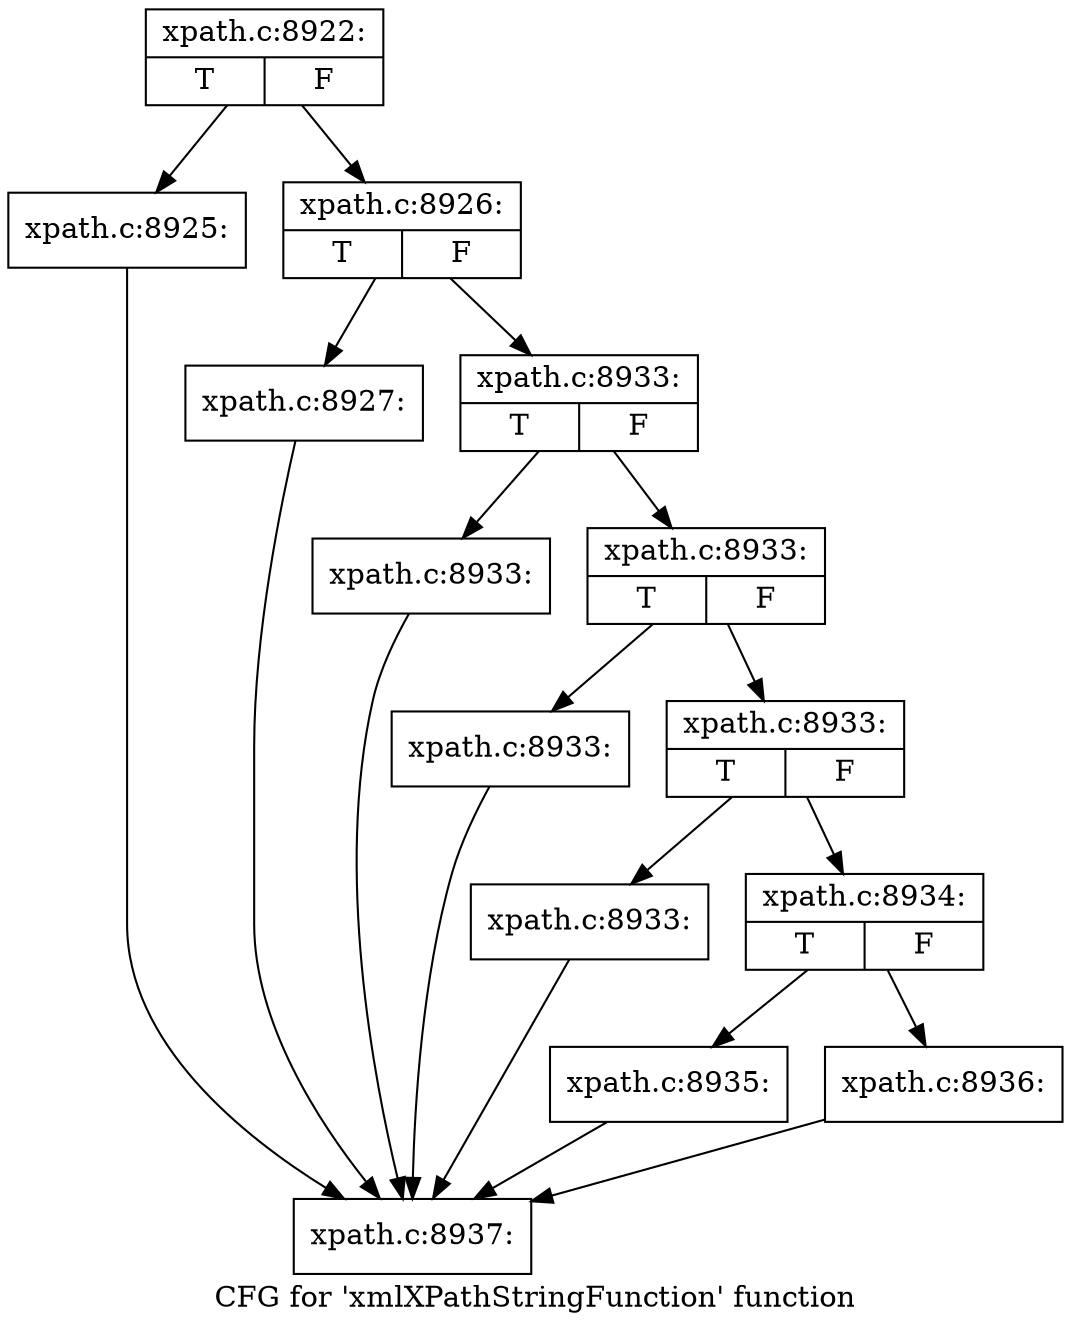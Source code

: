 digraph "CFG for 'xmlXPathStringFunction' function" {
	label="CFG for 'xmlXPathStringFunction' function";

	Node0x4a511f0 [shape=record,label="{xpath.c:8922:|{<s0>T|<s1>F}}"];
	Node0x4a511f0 -> Node0x4a41d00;
	Node0x4a511f0 -> Node0x4a51c80;
	Node0x4a41d00 [shape=record,label="{xpath.c:8925:}"];
	Node0x4a41d00 -> Node0x4a51520;
	Node0x4a51c80 [shape=record,label="{xpath.c:8926:|{<s0>T|<s1>F}}"];
	Node0x4a51c80 -> Node0x4a52030;
	Node0x4a51c80 -> Node0x4a52080;
	Node0x4a52030 [shape=record,label="{xpath.c:8927:}"];
	Node0x4a52030 -> Node0x4a51520;
	Node0x4a52080 [shape=record,label="{xpath.c:8933:|{<s0>T|<s1>F}}"];
	Node0x4a52080 -> Node0x4a52cd0;
	Node0x4a52080 -> Node0x4a53000;
	Node0x4a52cd0 [shape=record,label="{xpath.c:8933:}"];
	Node0x4a52cd0 -> Node0x4a51520;
	Node0x4a53000 [shape=record,label="{xpath.c:8933:|{<s0>T|<s1>F}}"];
	Node0x4a53000 -> Node0x4a53710;
	Node0x4a53000 -> Node0x4a53810;
	Node0x4a53710 [shape=record,label="{xpath.c:8933:}"];
	Node0x4a53710 -> Node0x4a51520;
	Node0x4a53810 [shape=record,label="{xpath.c:8933:|{<s0>T|<s1>F}}"];
	Node0x4a53810 -> Node0x4a53b30;
	Node0x4a53810 -> Node0x4a53b80;
	Node0x4a53b30 [shape=record,label="{xpath.c:8933:}"];
	Node0x4a53b30 -> Node0x4a51520;
	Node0x4a53b80 [shape=record,label="{xpath.c:8934:|{<s0>T|<s1>F}}"];
	Node0x4a53b80 -> Node0x4a54380;
	Node0x4a53b80 -> Node0x4a543d0;
	Node0x4a54380 [shape=record,label="{xpath.c:8935:}"];
	Node0x4a54380 -> Node0x4a51520;
	Node0x4a543d0 [shape=record,label="{xpath.c:8936:}"];
	Node0x4a543d0 -> Node0x4a51520;
	Node0x4a51520 [shape=record,label="{xpath.c:8937:}"];
}
